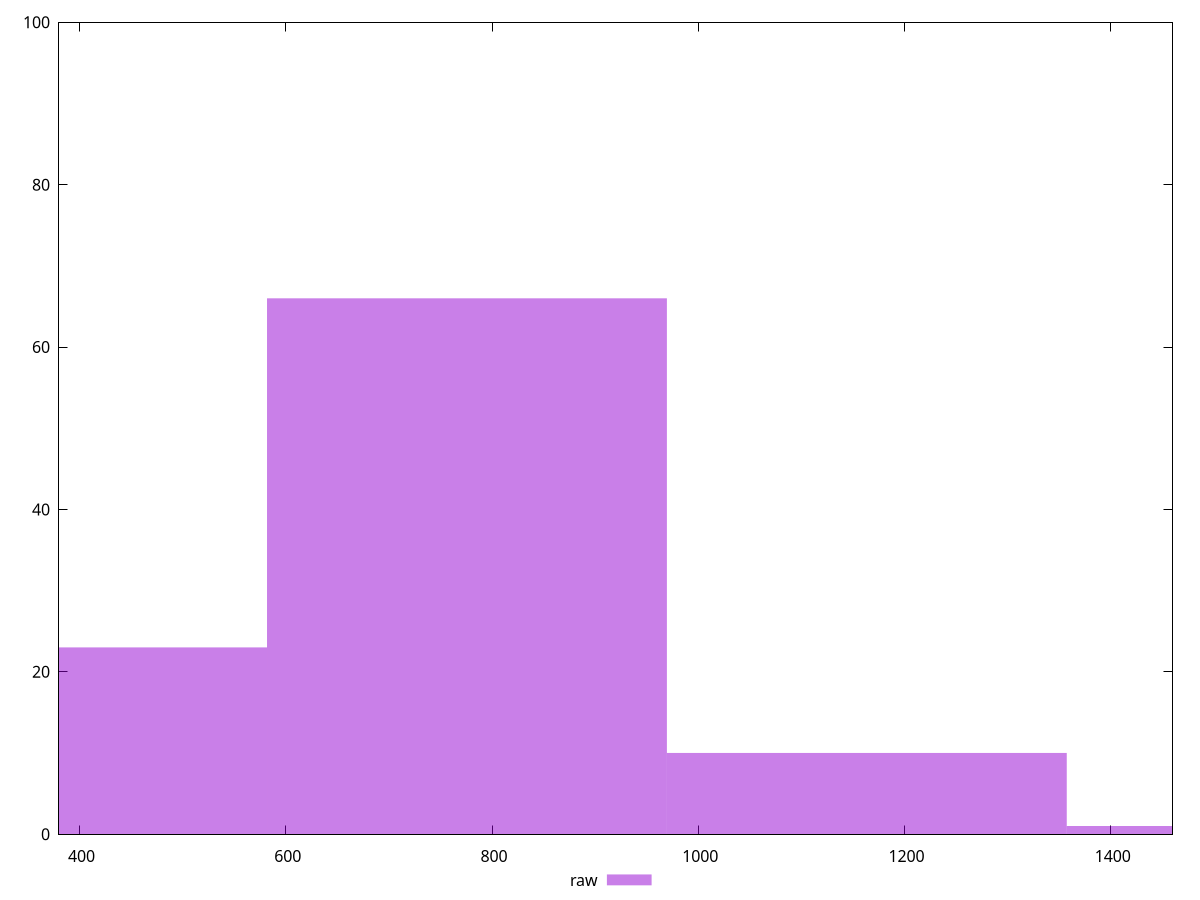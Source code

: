 reset

$raw <<EOF
1163.522620621418 10
775.6817470809452 66
387.8408735404726 23
1551.3634941618905 1
EOF

set key outside below
set boxwidth 387.8408735404726
set xrange [380:1460]
set yrange [0:100]
set trange [0:100]
set style fill transparent solid 0.5 noborder
set terminal svg size 640, 490 enhanced background rgb 'white'
set output "report_00013_2021-02-09T12-04-24.940Z/uses-http2/samples/pages+cached+noadtech+nomedia+nocss/raw/histogram.svg"

plot $raw title "raw" with boxes

reset
